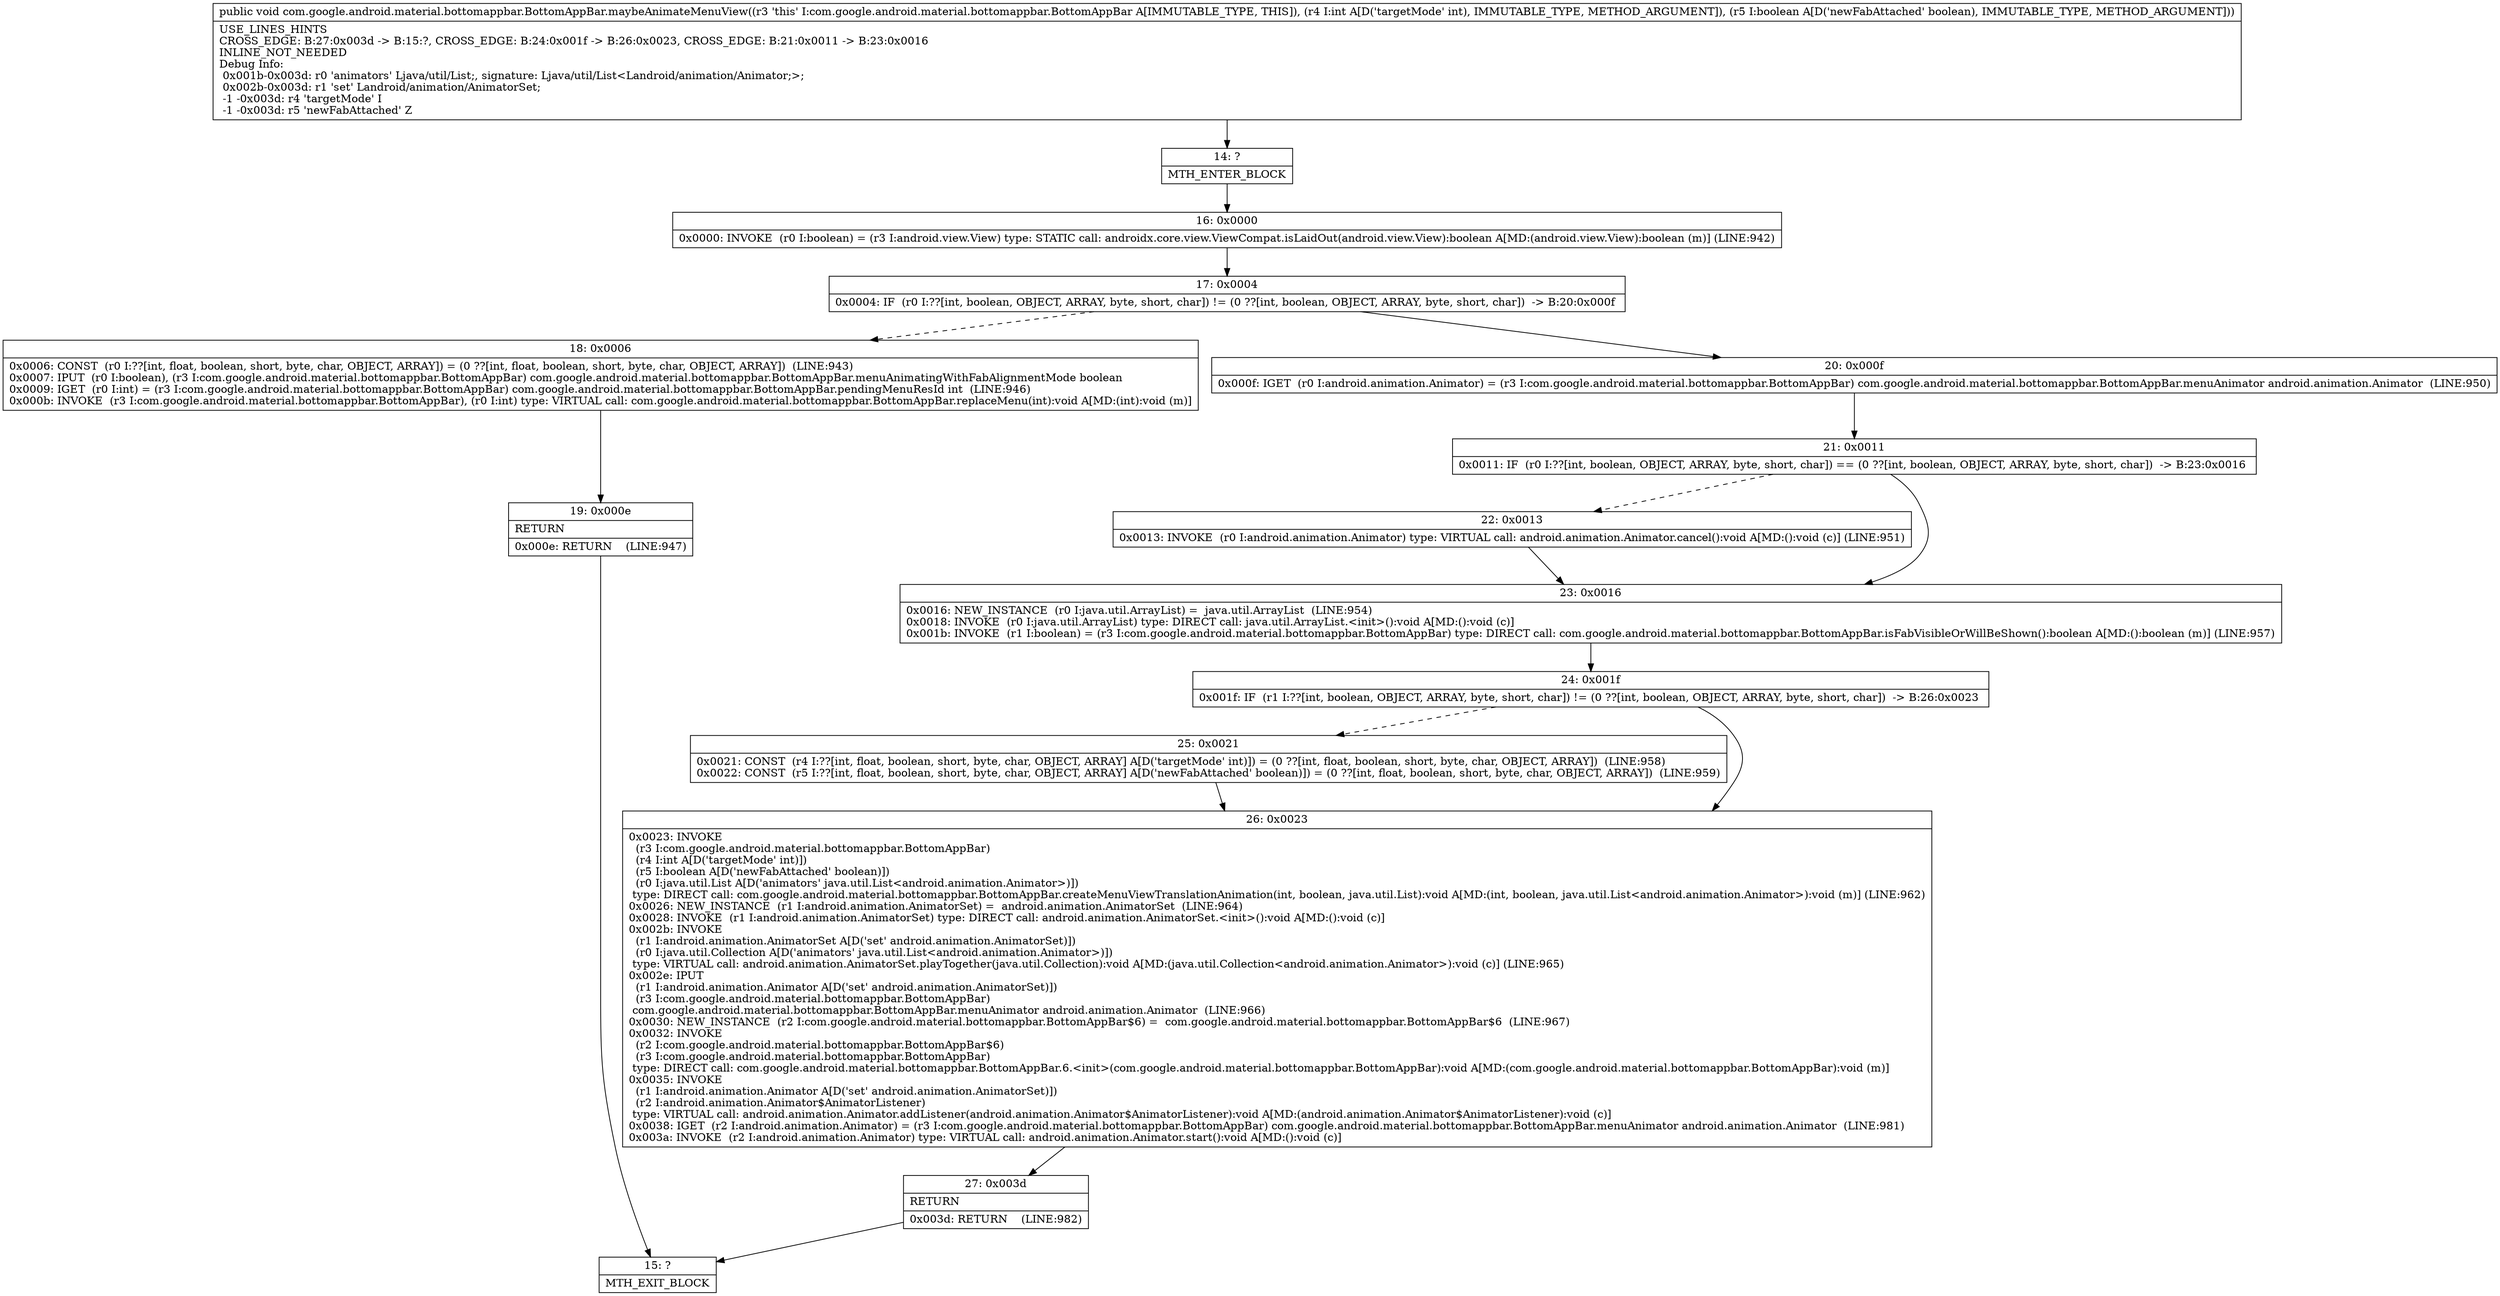 digraph "CFG forcom.google.android.material.bottomappbar.BottomAppBar.maybeAnimateMenuView(IZ)V" {
Node_14 [shape=record,label="{14\:\ ?|MTH_ENTER_BLOCK\l}"];
Node_16 [shape=record,label="{16\:\ 0x0000|0x0000: INVOKE  (r0 I:boolean) = (r3 I:android.view.View) type: STATIC call: androidx.core.view.ViewCompat.isLaidOut(android.view.View):boolean A[MD:(android.view.View):boolean (m)] (LINE:942)\l}"];
Node_17 [shape=record,label="{17\:\ 0x0004|0x0004: IF  (r0 I:??[int, boolean, OBJECT, ARRAY, byte, short, char]) != (0 ??[int, boolean, OBJECT, ARRAY, byte, short, char])  \-\> B:20:0x000f \l}"];
Node_18 [shape=record,label="{18\:\ 0x0006|0x0006: CONST  (r0 I:??[int, float, boolean, short, byte, char, OBJECT, ARRAY]) = (0 ??[int, float, boolean, short, byte, char, OBJECT, ARRAY])  (LINE:943)\l0x0007: IPUT  (r0 I:boolean), (r3 I:com.google.android.material.bottomappbar.BottomAppBar) com.google.android.material.bottomappbar.BottomAppBar.menuAnimatingWithFabAlignmentMode boolean \l0x0009: IGET  (r0 I:int) = (r3 I:com.google.android.material.bottomappbar.BottomAppBar) com.google.android.material.bottomappbar.BottomAppBar.pendingMenuResId int  (LINE:946)\l0x000b: INVOKE  (r3 I:com.google.android.material.bottomappbar.BottomAppBar), (r0 I:int) type: VIRTUAL call: com.google.android.material.bottomappbar.BottomAppBar.replaceMenu(int):void A[MD:(int):void (m)]\l}"];
Node_19 [shape=record,label="{19\:\ 0x000e|RETURN\l|0x000e: RETURN    (LINE:947)\l}"];
Node_15 [shape=record,label="{15\:\ ?|MTH_EXIT_BLOCK\l}"];
Node_20 [shape=record,label="{20\:\ 0x000f|0x000f: IGET  (r0 I:android.animation.Animator) = (r3 I:com.google.android.material.bottomappbar.BottomAppBar) com.google.android.material.bottomappbar.BottomAppBar.menuAnimator android.animation.Animator  (LINE:950)\l}"];
Node_21 [shape=record,label="{21\:\ 0x0011|0x0011: IF  (r0 I:??[int, boolean, OBJECT, ARRAY, byte, short, char]) == (0 ??[int, boolean, OBJECT, ARRAY, byte, short, char])  \-\> B:23:0x0016 \l}"];
Node_22 [shape=record,label="{22\:\ 0x0013|0x0013: INVOKE  (r0 I:android.animation.Animator) type: VIRTUAL call: android.animation.Animator.cancel():void A[MD:():void (c)] (LINE:951)\l}"];
Node_23 [shape=record,label="{23\:\ 0x0016|0x0016: NEW_INSTANCE  (r0 I:java.util.ArrayList) =  java.util.ArrayList  (LINE:954)\l0x0018: INVOKE  (r0 I:java.util.ArrayList) type: DIRECT call: java.util.ArrayList.\<init\>():void A[MD:():void (c)]\l0x001b: INVOKE  (r1 I:boolean) = (r3 I:com.google.android.material.bottomappbar.BottomAppBar) type: DIRECT call: com.google.android.material.bottomappbar.BottomAppBar.isFabVisibleOrWillBeShown():boolean A[MD:():boolean (m)] (LINE:957)\l}"];
Node_24 [shape=record,label="{24\:\ 0x001f|0x001f: IF  (r1 I:??[int, boolean, OBJECT, ARRAY, byte, short, char]) != (0 ??[int, boolean, OBJECT, ARRAY, byte, short, char])  \-\> B:26:0x0023 \l}"];
Node_25 [shape=record,label="{25\:\ 0x0021|0x0021: CONST  (r4 I:??[int, float, boolean, short, byte, char, OBJECT, ARRAY] A[D('targetMode' int)]) = (0 ??[int, float, boolean, short, byte, char, OBJECT, ARRAY])  (LINE:958)\l0x0022: CONST  (r5 I:??[int, float, boolean, short, byte, char, OBJECT, ARRAY] A[D('newFabAttached' boolean)]) = (0 ??[int, float, boolean, short, byte, char, OBJECT, ARRAY])  (LINE:959)\l}"];
Node_26 [shape=record,label="{26\:\ 0x0023|0x0023: INVOKE  \l  (r3 I:com.google.android.material.bottomappbar.BottomAppBar)\l  (r4 I:int A[D('targetMode' int)])\l  (r5 I:boolean A[D('newFabAttached' boolean)])\l  (r0 I:java.util.List A[D('animators' java.util.List\<android.animation.Animator\>)])\l type: DIRECT call: com.google.android.material.bottomappbar.BottomAppBar.createMenuViewTranslationAnimation(int, boolean, java.util.List):void A[MD:(int, boolean, java.util.List\<android.animation.Animator\>):void (m)] (LINE:962)\l0x0026: NEW_INSTANCE  (r1 I:android.animation.AnimatorSet) =  android.animation.AnimatorSet  (LINE:964)\l0x0028: INVOKE  (r1 I:android.animation.AnimatorSet) type: DIRECT call: android.animation.AnimatorSet.\<init\>():void A[MD:():void (c)]\l0x002b: INVOKE  \l  (r1 I:android.animation.AnimatorSet A[D('set' android.animation.AnimatorSet)])\l  (r0 I:java.util.Collection A[D('animators' java.util.List\<android.animation.Animator\>)])\l type: VIRTUAL call: android.animation.AnimatorSet.playTogether(java.util.Collection):void A[MD:(java.util.Collection\<android.animation.Animator\>):void (c)] (LINE:965)\l0x002e: IPUT  \l  (r1 I:android.animation.Animator A[D('set' android.animation.AnimatorSet)])\l  (r3 I:com.google.android.material.bottomappbar.BottomAppBar)\l com.google.android.material.bottomappbar.BottomAppBar.menuAnimator android.animation.Animator  (LINE:966)\l0x0030: NEW_INSTANCE  (r2 I:com.google.android.material.bottomappbar.BottomAppBar$6) =  com.google.android.material.bottomappbar.BottomAppBar$6  (LINE:967)\l0x0032: INVOKE  \l  (r2 I:com.google.android.material.bottomappbar.BottomAppBar$6)\l  (r3 I:com.google.android.material.bottomappbar.BottomAppBar)\l type: DIRECT call: com.google.android.material.bottomappbar.BottomAppBar.6.\<init\>(com.google.android.material.bottomappbar.BottomAppBar):void A[MD:(com.google.android.material.bottomappbar.BottomAppBar):void (m)]\l0x0035: INVOKE  \l  (r1 I:android.animation.Animator A[D('set' android.animation.AnimatorSet)])\l  (r2 I:android.animation.Animator$AnimatorListener)\l type: VIRTUAL call: android.animation.Animator.addListener(android.animation.Animator$AnimatorListener):void A[MD:(android.animation.Animator$AnimatorListener):void (c)]\l0x0038: IGET  (r2 I:android.animation.Animator) = (r3 I:com.google.android.material.bottomappbar.BottomAppBar) com.google.android.material.bottomappbar.BottomAppBar.menuAnimator android.animation.Animator  (LINE:981)\l0x003a: INVOKE  (r2 I:android.animation.Animator) type: VIRTUAL call: android.animation.Animator.start():void A[MD:():void (c)]\l}"];
Node_27 [shape=record,label="{27\:\ 0x003d|RETURN\l|0x003d: RETURN    (LINE:982)\l}"];
MethodNode[shape=record,label="{public void com.google.android.material.bottomappbar.BottomAppBar.maybeAnimateMenuView((r3 'this' I:com.google.android.material.bottomappbar.BottomAppBar A[IMMUTABLE_TYPE, THIS]), (r4 I:int A[D('targetMode' int), IMMUTABLE_TYPE, METHOD_ARGUMENT]), (r5 I:boolean A[D('newFabAttached' boolean), IMMUTABLE_TYPE, METHOD_ARGUMENT]))  | USE_LINES_HINTS\lCROSS_EDGE: B:27:0x003d \-\> B:15:?, CROSS_EDGE: B:24:0x001f \-\> B:26:0x0023, CROSS_EDGE: B:21:0x0011 \-\> B:23:0x0016\lINLINE_NOT_NEEDED\lDebug Info:\l  0x001b\-0x003d: r0 'animators' Ljava\/util\/List;, signature: Ljava\/util\/List\<Landroid\/animation\/Animator;\>;\l  0x002b\-0x003d: r1 'set' Landroid\/animation\/AnimatorSet;\l  \-1 \-0x003d: r4 'targetMode' I\l  \-1 \-0x003d: r5 'newFabAttached' Z\l}"];
MethodNode -> Node_14;Node_14 -> Node_16;
Node_16 -> Node_17;
Node_17 -> Node_18[style=dashed];
Node_17 -> Node_20;
Node_18 -> Node_19;
Node_19 -> Node_15;
Node_20 -> Node_21;
Node_21 -> Node_22[style=dashed];
Node_21 -> Node_23;
Node_22 -> Node_23;
Node_23 -> Node_24;
Node_24 -> Node_25[style=dashed];
Node_24 -> Node_26;
Node_25 -> Node_26;
Node_26 -> Node_27;
Node_27 -> Node_15;
}

